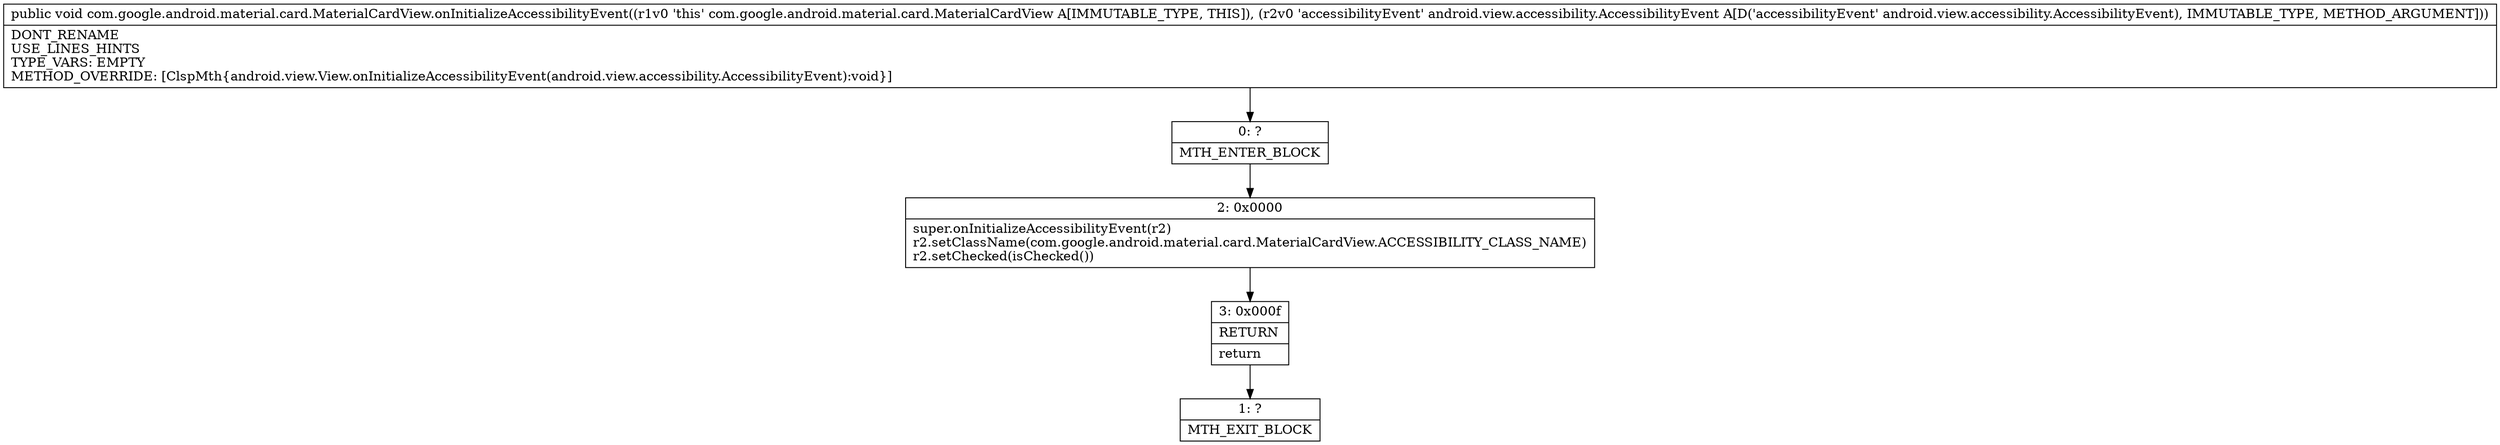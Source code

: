 digraph "CFG forcom.google.android.material.card.MaterialCardView.onInitializeAccessibilityEvent(Landroid\/view\/accessibility\/AccessibilityEvent;)V" {
Node_0 [shape=record,label="{0\:\ ?|MTH_ENTER_BLOCK\l}"];
Node_2 [shape=record,label="{2\:\ 0x0000|super.onInitializeAccessibilityEvent(r2)\lr2.setClassName(com.google.android.material.card.MaterialCardView.ACCESSIBILITY_CLASS_NAME)\lr2.setChecked(isChecked())\l}"];
Node_3 [shape=record,label="{3\:\ 0x000f|RETURN\l|return\l}"];
Node_1 [shape=record,label="{1\:\ ?|MTH_EXIT_BLOCK\l}"];
MethodNode[shape=record,label="{public void com.google.android.material.card.MaterialCardView.onInitializeAccessibilityEvent((r1v0 'this' com.google.android.material.card.MaterialCardView A[IMMUTABLE_TYPE, THIS]), (r2v0 'accessibilityEvent' android.view.accessibility.AccessibilityEvent A[D('accessibilityEvent' android.view.accessibility.AccessibilityEvent), IMMUTABLE_TYPE, METHOD_ARGUMENT]))  | DONT_RENAME\lUSE_LINES_HINTS\lTYPE_VARS: EMPTY\lMETHOD_OVERRIDE: [ClspMth\{android.view.View.onInitializeAccessibilityEvent(android.view.accessibility.AccessibilityEvent):void\}]\l}"];
MethodNode -> Node_0;Node_0 -> Node_2;
Node_2 -> Node_3;
Node_3 -> Node_1;
}

